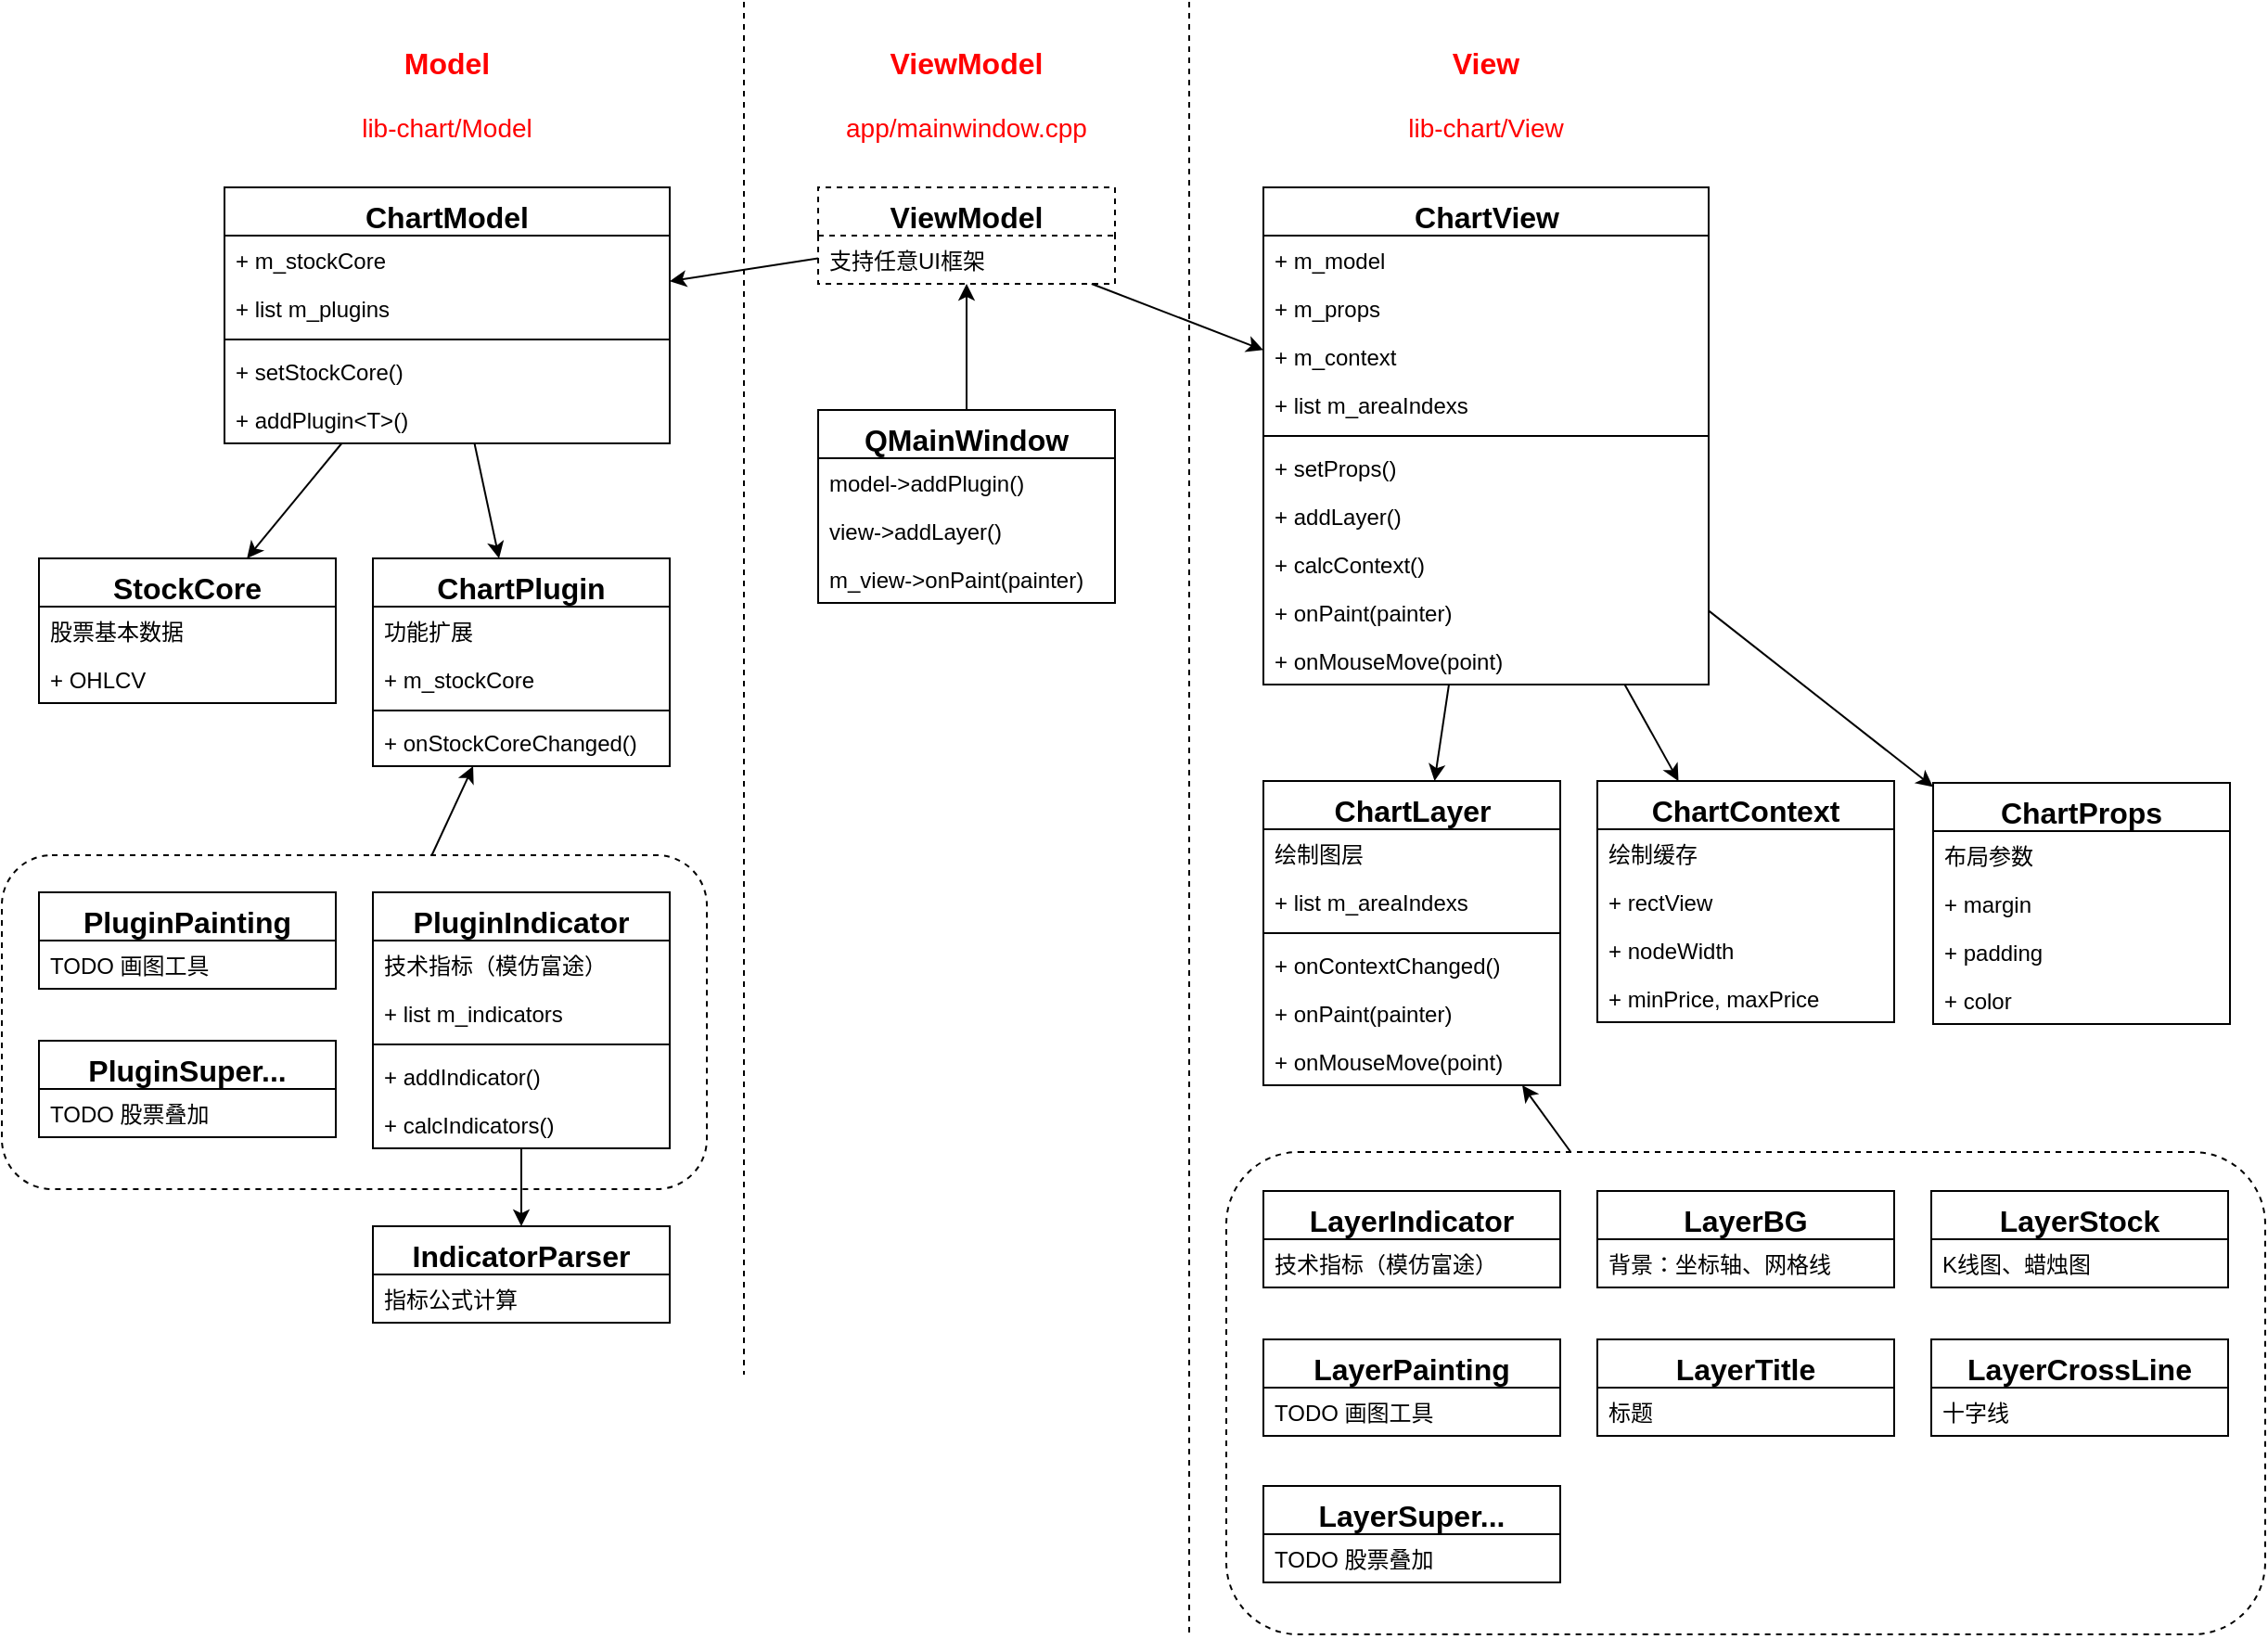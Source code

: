 <mxfile version="20.8.16" type="device"><diagram id="OxLUvv9R1Q_fNie7g9IL" name="第 1 页"><mxGraphModel dx="1098" dy="868" grid="1" gridSize="10" guides="1" tooltips="1" connect="1" arrows="1" fold="1" page="1" pageScale="1" pageWidth="827" pageHeight="1169" math="0" shadow="0"><root><mxCell id="0"/><mxCell id="1" parent="0"/><mxCell id="Jx--1LyCdlOMn9CfVuIm-126" style="edgeStyle=none;rounded=0;orthogonalLoop=1;jettySize=auto;html=1;fontColor=#000000;startArrow=none;startFill=0;" edge="1" parent="1" source="Jx--1LyCdlOMn9CfVuIm-120" target="Jx--1LyCdlOMn9CfVuIm-84"><mxGeometry relative="1" as="geometry"/></mxCell><mxCell id="Jx--1LyCdlOMn9CfVuIm-120" value="" style="rounded=1;whiteSpace=wrap;html=1;labelBackgroundColor=none;fillColor=none;dashed=1;" vertex="1" parent="1"><mxGeometry x="700" y="640" width="560" height="260" as="geometry"/></mxCell><mxCell id="Jx--1LyCdlOMn9CfVuIm-125" style="edgeStyle=none;rounded=0;orthogonalLoop=1;jettySize=auto;html=1;fontColor=#000000;startArrow=none;startFill=0;" edge="1" parent="1" source="Jx--1LyCdlOMn9CfVuIm-77" target="x92rDyIkl2Hdk8rhzTcv-103"><mxGeometry relative="1" as="geometry"/></mxCell><mxCell id="Jx--1LyCdlOMn9CfVuIm-77" value="" style="rounded=1;whiteSpace=wrap;html=1;labelBackgroundColor=none;fillColor=none;dashed=1;" vertex="1" parent="1"><mxGeometry x="40" y="480" width="380" height="180" as="geometry"/></mxCell><mxCell id="x92rDyIkl2Hdk8rhzTcv-131" style="edgeStyle=none;rounded=0;orthogonalLoop=1;jettySize=auto;html=1;endArrow=classic;endFill=1;fontSize=16;" parent="1" source="x92rDyIkl2Hdk8rhzTcv-42" target="x92rDyIkl2Hdk8rhzTcv-103" edge="1"><mxGeometry relative="1" as="geometry"/></mxCell><mxCell id="Jx--1LyCdlOMn9CfVuIm-39" style="edgeStyle=none;rounded=0;orthogonalLoop=1;jettySize=auto;html=1;startArrow=none;startFill=0;" edge="1" parent="1" source="x92rDyIkl2Hdk8rhzTcv-42" target="x92rDyIkl2Hdk8rhzTcv-112"><mxGeometry relative="1" as="geometry"/></mxCell><mxCell id="x92rDyIkl2Hdk8rhzTcv-42" value="ChartModel" style="swimlane;fontStyle=1;align=center;verticalAlign=top;childLayout=stackLayout;horizontal=1;startSize=26;horizontalStack=0;resizeParent=1;resizeParentMax=0;resizeLast=0;collapsible=1;marginBottom=0;fontSize=16;" parent="1" vertex="1"><mxGeometry x="160" y="120" width="240" height="138" as="geometry"/></mxCell><mxCell id="x92rDyIkl2Hdk8rhzTcv-43" value="+ m_stockCore" style="text;strokeColor=none;fillColor=none;align=left;verticalAlign=top;spacingLeft=4;spacingRight=4;overflow=hidden;rotatable=0;points=[[0,0.5],[1,0.5]];portConstraint=eastwest;" parent="x92rDyIkl2Hdk8rhzTcv-42" vertex="1"><mxGeometry y="26" width="240" height="26" as="geometry"/></mxCell><mxCell id="x92rDyIkl2Hdk8rhzTcv-47" value="+ list m_plugins" style="text;strokeColor=none;fillColor=none;align=left;verticalAlign=top;spacingLeft=4;spacingRight=4;overflow=hidden;rotatable=0;points=[[0,0.5],[1,0.5]];portConstraint=eastwest;" parent="x92rDyIkl2Hdk8rhzTcv-42" vertex="1"><mxGeometry y="52" width="240" height="26" as="geometry"/></mxCell><mxCell id="x92rDyIkl2Hdk8rhzTcv-44" value="" style="line;strokeWidth=1;fillColor=none;align=left;verticalAlign=middle;spacingTop=-1;spacingLeft=3;spacingRight=3;rotatable=0;labelPosition=right;points=[];portConstraint=eastwest;" parent="x92rDyIkl2Hdk8rhzTcv-42" vertex="1"><mxGeometry y="78" width="240" height="8" as="geometry"/></mxCell><mxCell id="Jx--1LyCdlOMn9CfVuIm-8" value="+ setStockCore()" style="text;strokeColor=none;fillColor=none;align=left;verticalAlign=top;spacingLeft=4;spacingRight=4;overflow=hidden;rotatable=0;points=[[0,0.5],[1,0.5]];portConstraint=eastwest;" vertex="1" parent="x92rDyIkl2Hdk8rhzTcv-42"><mxGeometry y="86" width="240" height="26" as="geometry"/></mxCell><mxCell id="Jx--1LyCdlOMn9CfVuIm-9" value="+ addPlugin&lt;T&gt;()" style="text;strokeColor=none;fillColor=none;align=left;verticalAlign=top;spacingLeft=4;spacingRight=4;overflow=hidden;rotatable=0;points=[[0,0.5],[1,0.5]];portConstraint=eastwest;" vertex="1" parent="x92rDyIkl2Hdk8rhzTcv-42"><mxGeometry y="112" width="240" height="26" as="geometry"/></mxCell><mxCell id="x92rDyIkl2Hdk8rhzTcv-52" value="ChartContext" style="swimlane;fontStyle=1;align=center;verticalAlign=top;childLayout=stackLayout;horizontal=1;startSize=26;horizontalStack=0;resizeParent=1;resizeParentMax=0;resizeLast=0;collapsible=1;marginBottom=0;fontSize=16;" parent="1" vertex="1"><mxGeometry x="900" y="440" width="160" height="130" as="geometry"/></mxCell><mxCell id="x92rDyIkl2Hdk8rhzTcv-53" value="绘制缓存" style="text;strokeColor=none;fillColor=none;align=left;verticalAlign=top;spacingLeft=4;spacingRight=4;overflow=hidden;rotatable=0;points=[[0,0.5],[1,0.5]];portConstraint=eastwest;" parent="x92rDyIkl2Hdk8rhzTcv-52" vertex="1"><mxGeometry y="26" width="160" height="26" as="geometry"/></mxCell><mxCell id="Jx--1LyCdlOMn9CfVuIm-75" value="+ rectView" style="text;strokeColor=none;fillColor=none;align=left;verticalAlign=top;spacingLeft=4;spacingRight=4;overflow=hidden;rotatable=0;points=[[0,0.5],[1,0.5]];portConstraint=eastwest;" vertex="1" parent="x92rDyIkl2Hdk8rhzTcv-52"><mxGeometry y="52" width="160" height="26" as="geometry"/></mxCell><mxCell id="Jx--1LyCdlOMn9CfVuIm-14" value="+ nodeWidth" style="text;strokeColor=none;fillColor=none;align=left;verticalAlign=top;spacingLeft=4;spacingRight=4;overflow=hidden;rotatable=0;points=[[0,0.5],[1,0.5]];portConstraint=eastwest;" vertex="1" parent="x92rDyIkl2Hdk8rhzTcv-52"><mxGeometry y="78" width="160" height="26" as="geometry"/></mxCell><mxCell id="Jx--1LyCdlOMn9CfVuIm-20" value="+ minPrice, maxPrice" style="text;strokeColor=none;fillColor=none;align=left;verticalAlign=top;spacingLeft=4;spacingRight=4;overflow=hidden;rotatable=0;points=[[0,0.5],[1,0.5]];portConstraint=eastwest;" vertex="1" parent="x92rDyIkl2Hdk8rhzTcv-52"><mxGeometry y="104" width="160" height="26" as="geometry"/></mxCell><mxCell id="x92rDyIkl2Hdk8rhzTcv-89" value="ChartProps" style="swimlane;fontStyle=1;align=center;verticalAlign=top;childLayout=stackLayout;horizontal=1;startSize=26;horizontalStack=0;resizeParent=1;resizeParentMax=0;resizeLast=0;collapsible=1;marginBottom=0;fontSize=16;" parent="1" vertex="1"><mxGeometry x="1081" y="441" width="160" height="130" as="geometry"/></mxCell><mxCell id="x92rDyIkl2Hdk8rhzTcv-91" value="布局参数" style="text;strokeColor=none;fillColor=none;align=left;verticalAlign=top;spacingLeft=4;spacingRight=4;overflow=hidden;rotatable=0;points=[[0,0.5],[1,0.5]];portConstraint=eastwest;" parent="x92rDyIkl2Hdk8rhzTcv-89" vertex="1"><mxGeometry y="26" width="160" height="26" as="geometry"/></mxCell><mxCell id="Jx--1LyCdlOMn9CfVuIm-74" value="+ margin" style="text;strokeColor=none;fillColor=none;align=left;verticalAlign=top;spacingLeft=4;spacingRight=4;overflow=hidden;rotatable=0;points=[[0,0.5],[1,0.5]];portConstraint=eastwest;" vertex="1" parent="x92rDyIkl2Hdk8rhzTcv-89"><mxGeometry y="52" width="160" height="26" as="geometry"/></mxCell><mxCell id="Jx--1LyCdlOMn9CfVuIm-18" value="+ padding" style="text;strokeColor=none;fillColor=none;align=left;verticalAlign=top;spacingLeft=4;spacingRight=4;overflow=hidden;rotatable=0;points=[[0,0.5],[1,0.5]];portConstraint=eastwest;" vertex="1" parent="x92rDyIkl2Hdk8rhzTcv-89"><mxGeometry y="78" width="160" height="26" as="geometry"/></mxCell><mxCell id="Jx--1LyCdlOMn9CfVuIm-19" value="+ color" style="text;strokeColor=none;fillColor=none;align=left;verticalAlign=top;spacingLeft=4;spacingRight=4;overflow=hidden;rotatable=0;points=[[0,0.5],[1,0.5]];portConstraint=eastwest;" vertex="1" parent="x92rDyIkl2Hdk8rhzTcv-89"><mxGeometry y="104" width="160" height="26" as="geometry"/></mxCell><mxCell id="x92rDyIkl2Hdk8rhzTcv-128" style="edgeStyle=none;rounded=0;orthogonalLoop=1;jettySize=auto;html=1;endArrow=classic;endFill=1;fontSize=16;" parent="1" source="x92rDyIkl2Hdk8rhzTcv-98" target="x92rDyIkl2Hdk8rhzTcv-42" edge="1"><mxGeometry relative="1" as="geometry"/></mxCell><mxCell id="x92rDyIkl2Hdk8rhzTcv-98" value="ViewModel" style="swimlane;fontStyle=1;align=center;verticalAlign=top;childLayout=stackLayout;horizontal=1;startSize=26;horizontalStack=0;resizeParent=1;resizeParentMax=0;resizeLast=0;collapsible=1;marginBottom=0;fontSize=16;dashed=1;" parent="1" vertex="1"><mxGeometry x="480" y="120" width="160" height="52" as="geometry"/></mxCell><mxCell id="x92rDyIkl2Hdk8rhzTcv-99" value="支持任意UI框架" style="text;strokeColor=none;fillColor=none;align=left;verticalAlign=top;spacingLeft=4;spacingRight=4;overflow=hidden;rotatable=0;points=[[0,0.5],[1,0.5]];portConstraint=eastwest;" parent="x92rDyIkl2Hdk8rhzTcv-98" vertex="1"><mxGeometry y="26" width="160" height="26" as="geometry"/></mxCell><mxCell id="x92rDyIkl2Hdk8rhzTcv-103" value="ChartPlugin" style="swimlane;fontStyle=1;align=center;verticalAlign=top;childLayout=stackLayout;horizontal=1;startSize=26;horizontalStack=0;resizeParent=1;resizeParentMax=0;resizeLast=0;collapsible=1;marginBottom=0;fontSize=16;" parent="1" vertex="1"><mxGeometry x="240" y="320" width="160" height="112" as="geometry"/></mxCell><mxCell id="x92rDyIkl2Hdk8rhzTcv-106" value="功能扩展" style="text;strokeColor=none;fillColor=none;align=left;verticalAlign=top;spacingLeft=4;spacingRight=4;overflow=hidden;rotatable=0;points=[[0,0.5],[1,0.5]];portConstraint=eastwest;" parent="x92rDyIkl2Hdk8rhzTcv-103" vertex="1"><mxGeometry y="26" width="160" height="26" as="geometry"/></mxCell><mxCell id="Jx--1LyCdlOMn9CfVuIm-72" value="+ m_stockCore" style="text;strokeColor=none;fillColor=none;align=left;verticalAlign=top;spacingLeft=4;spacingRight=4;overflow=hidden;rotatable=0;points=[[0,0.5],[1,0.5]];portConstraint=eastwest;" vertex="1" parent="x92rDyIkl2Hdk8rhzTcv-103"><mxGeometry y="52" width="160" height="26" as="geometry"/></mxCell><mxCell id="x92rDyIkl2Hdk8rhzTcv-107" value="" style="line;strokeWidth=1;fillColor=none;align=left;verticalAlign=middle;spacingTop=-1;spacingLeft=3;spacingRight=3;rotatable=0;labelPosition=right;points=[];portConstraint=eastwest;" parent="x92rDyIkl2Hdk8rhzTcv-103" vertex="1"><mxGeometry y="78" width="160" height="8" as="geometry"/></mxCell><mxCell id="x92rDyIkl2Hdk8rhzTcv-108" value="+ onStockCoreChanged()" style="text;strokeColor=none;fillColor=none;align=left;verticalAlign=top;spacingLeft=4;spacingRight=4;overflow=hidden;rotatable=0;points=[[0,0.5],[1,0.5]];portConstraint=eastwest;" parent="x92rDyIkl2Hdk8rhzTcv-103" vertex="1"><mxGeometry y="86" width="160" height="26" as="geometry"/></mxCell><mxCell id="x92rDyIkl2Hdk8rhzTcv-112" value="StockCore" style="swimlane;fontStyle=1;align=center;verticalAlign=top;childLayout=stackLayout;horizontal=1;startSize=26;horizontalStack=0;resizeParent=1;resizeParentMax=0;resizeLast=0;collapsible=1;marginBottom=0;fontSize=16;" parent="1" vertex="1"><mxGeometry x="60" y="320" width="160" height="78" as="geometry"/></mxCell><mxCell id="x92rDyIkl2Hdk8rhzTcv-113" value="股票基本数据" style="text;strokeColor=none;fillColor=none;align=left;verticalAlign=top;spacingLeft=4;spacingRight=4;overflow=hidden;rotatable=0;points=[[0,0.5],[1,0.5]];portConstraint=eastwest;" parent="x92rDyIkl2Hdk8rhzTcv-112" vertex="1"><mxGeometry y="26" width="160" height="26" as="geometry"/></mxCell><mxCell id="Jx--1LyCdlOMn9CfVuIm-73" value="+ OHLCV" style="text;strokeColor=none;fillColor=none;align=left;verticalAlign=top;spacingLeft=4;spacingRight=4;overflow=hidden;rotatable=0;points=[[0,0.5],[1,0.5]];portConstraint=eastwest;" vertex="1" parent="x92rDyIkl2Hdk8rhzTcv-112"><mxGeometry y="52" width="160" height="26" as="geometry"/></mxCell><mxCell id="Jx--1LyCdlOMn9CfVuIm-15" style="edgeStyle=none;rounded=0;orthogonalLoop=1;jettySize=auto;html=1;startArrow=none;startFill=0;" edge="1" parent="1" source="x92rDyIkl2Hdk8rhzTcv-139" target="x92rDyIkl2Hdk8rhzTcv-52"><mxGeometry relative="1" as="geometry"/></mxCell><mxCell id="Jx--1LyCdlOMn9CfVuIm-21" style="edgeStyle=none;rounded=0;orthogonalLoop=1;jettySize=auto;html=1;startArrow=none;startFill=0;" edge="1" parent="1" source="x92rDyIkl2Hdk8rhzTcv-139" target="x92rDyIkl2Hdk8rhzTcv-89"><mxGeometry relative="1" as="geometry"/></mxCell><mxCell id="Jx--1LyCdlOMn9CfVuIm-27" style="edgeStyle=none;rounded=0;orthogonalLoop=1;jettySize=auto;html=1;startArrow=none;startFill=0;" edge="1" parent="1" source="x92rDyIkl2Hdk8rhzTcv-139" target="Jx--1LyCdlOMn9CfVuIm-84"><mxGeometry relative="1" as="geometry"><mxPoint x="1080" y="302.75" as="targetPoint"/></mxGeometry></mxCell><mxCell id="x92rDyIkl2Hdk8rhzTcv-139" value="ChartView" style="swimlane;fontStyle=1;align=center;verticalAlign=top;childLayout=stackLayout;horizontal=1;startSize=26;horizontalStack=0;resizeParent=1;resizeParentMax=0;resizeLast=0;collapsible=1;marginBottom=0;fontSize=16;html=1;" parent="1" vertex="1"><mxGeometry x="720" y="120" width="240" height="268" as="geometry"/></mxCell><mxCell id="x92rDyIkl2Hdk8rhzTcv-140" value="+ m_model" style="text;strokeColor=none;fillColor=none;align=left;verticalAlign=top;spacingLeft=4;spacingRight=4;overflow=hidden;rotatable=0;points=[[0,0.5],[1,0.5]];portConstraint=eastwest;" parent="x92rDyIkl2Hdk8rhzTcv-139" vertex="1"><mxGeometry y="26" width="240" height="26" as="geometry"/></mxCell><mxCell id="Jx--1LyCdlOMn9CfVuIm-16" value="+ m_props" style="text;strokeColor=none;fillColor=none;align=left;verticalAlign=top;spacingLeft=4;spacingRight=4;overflow=hidden;rotatable=0;points=[[0,0.5],[1,0.5]];portConstraint=eastwest;" vertex="1" parent="x92rDyIkl2Hdk8rhzTcv-139"><mxGeometry y="52" width="240" height="26" as="geometry"/></mxCell><mxCell id="Jx--1LyCdlOMn9CfVuIm-17" value="+ m_context" style="text;strokeColor=none;fillColor=none;align=left;verticalAlign=top;spacingLeft=4;spacingRight=4;overflow=hidden;rotatable=0;points=[[0,0.5],[1,0.5]];portConstraint=eastwest;" vertex="1" parent="x92rDyIkl2Hdk8rhzTcv-139"><mxGeometry y="78" width="240" height="26" as="geometry"/></mxCell><mxCell id="Jx--1LyCdlOMn9CfVuIm-22" value="+ list m_areaIndexs" style="text;strokeColor=none;fillColor=none;align=left;verticalAlign=top;spacingLeft=4;spacingRight=4;overflow=hidden;rotatable=0;points=[[0,0.5],[1,0.5]];portConstraint=eastwest;" vertex="1" parent="x92rDyIkl2Hdk8rhzTcv-139"><mxGeometry y="104" width="240" height="26" as="geometry"/></mxCell><mxCell id="x92rDyIkl2Hdk8rhzTcv-141" value="" style="line;strokeWidth=1;fillColor=none;align=left;verticalAlign=middle;spacingTop=-1;spacingLeft=3;spacingRight=3;rotatable=0;labelPosition=right;points=[];portConstraint=eastwest;" parent="x92rDyIkl2Hdk8rhzTcv-139" vertex="1"><mxGeometry y="130" width="240" height="8" as="geometry"/></mxCell><mxCell id="x92rDyIkl2Hdk8rhzTcv-143" value="+ setProps()" style="text;strokeColor=none;fillColor=none;align=left;verticalAlign=top;spacingLeft=4;spacingRight=4;overflow=hidden;rotatable=0;points=[[0,0.5],[1,0.5]];portConstraint=eastwest;" parent="x92rDyIkl2Hdk8rhzTcv-139" vertex="1"><mxGeometry y="138" width="240" height="26" as="geometry"/></mxCell><mxCell id="Jx--1LyCdlOMn9CfVuIm-35" value="+ addLayer()" style="text;strokeColor=none;fillColor=none;align=left;verticalAlign=top;spacingLeft=4;spacingRight=4;overflow=hidden;rotatable=0;points=[[0,0.5],[1,0.5]];portConstraint=eastwest;" vertex="1" parent="x92rDyIkl2Hdk8rhzTcv-139"><mxGeometry y="164" width="240" height="26" as="geometry"/></mxCell><mxCell id="Jx--1LyCdlOMn9CfVuIm-36" value="+ calcContext()" style="text;strokeColor=none;fillColor=none;align=left;verticalAlign=top;spacingLeft=4;spacingRight=4;overflow=hidden;rotatable=0;points=[[0,0.5],[1,0.5]];portConstraint=eastwest;" vertex="1" parent="x92rDyIkl2Hdk8rhzTcv-139"><mxGeometry y="190" width="240" height="26" as="geometry"/></mxCell><mxCell id="Jx--1LyCdlOMn9CfVuIm-37" value="+ onPaint(painter)" style="text;strokeColor=none;fillColor=none;align=left;verticalAlign=top;spacingLeft=4;spacingRight=4;overflow=hidden;rotatable=0;points=[[0,0.5],[1,0.5]];portConstraint=eastwest;" vertex="1" parent="x92rDyIkl2Hdk8rhzTcv-139"><mxGeometry y="216" width="240" height="26" as="geometry"/></mxCell><mxCell id="Jx--1LyCdlOMn9CfVuIm-38" value="+ onMouseMove(point)" style="text;strokeColor=none;fillColor=none;align=left;verticalAlign=top;spacingLeft=4;spacingRight=4;overflow=hidden;rotatable=0;points=[[0,0.5],[1,0.5]];portConstraint=eastwest;" vertex="1" parent="x92rDyIkl2Hdk8rhzTcv-139"><mxGeometry y="242" width="240" height="26" as="geometry"/></mxCell><mxCell id="Jx--1LyCdlOMn9CfVuIm-6" style="edgeStyle=none;rounded=0;orthogonalLoop=1;jettySize=auto;html=1;" edge="1" parent="1" source="x92rDyIkl2Hdk8rhzTcv-98" target="x92rDyIkl2Hdk8rhzTcv-139"><mxGeometry relative="1" as="geometry"/></mxCell><mxCell id="Jx--1LyCdlOMn9CfVuIm-81" style="edgeStyle=none;rounded=0;orthogonalLoop=1;jettySize=auto;html=1;fontColor=#000000;startArrow=none;startFill=0;" edge="1" parent="1" source="Jx--1LyCdlOMn9CfVuIm-57" target="Jx--1LyCdlOMn9CfVuIm-79"><mxGeometry relative="1" as="geometry"/></mxCell><mxCell id="Jx--1LyCdlOMn9CfVuIm-57" value="PluginIndicator" style="swimlane;fontStyle=1;align=center;verticalAlign=top;childLayout=stackLayout;horizontal=1;startSize=26;horizontalStack=0;resizeParent=1;resizeParentMax=0;resizeLast=0;collapsible=1;marginBottom=0;fontSize=16;" vertex="1" parent="1"><mxGeometry x="240" y="500" width="160" height="138" as="geometry"/></mxCell><mxCell id="Jx--1LyCdlOMn9CfVuIm-58" value="技术指标（模仿富途）" style="text;strokeColor=none;fillColor=none;align=left;verticalAlign=top;spacingLeft=4;spacingRight=4;overflow=hidden;rotatable=0;points=[[0,0.5],[1,0.5]];portConstraint=eastwest;" vertex="1" parent="Jx--1LyCdlOMn9CfVuIm-57"><mxGeometry y="26" width="160" height="26" as="geometry"/></mxCell><mxCell id="Jx--1LyCdlOMn9CfVuIm-71" value="+ list m_indicators" style="text;strokeColor=none;fillColor=none;align=left;verticalAlign=top;spacingLeft=4;spacingRight=4;overflow=hidden;rotatable=0;points=[[0,0.5],[1,0.5]];portConstraint=eastwest;" vertex="1" parent="Jx--1LyCdlOMn9CfVuIm-57"><mxGeometry y="52" width="160" height="26" as="geometry"/></mxCell><mxCell id="Jx--1LyCdlOMn9CfVuIm-59" value="" style="line;strokeWidth=1;fillColor=none;align=left;verticalAlign=middle;spacingTop=-1;spacingLeft=3;spacingRight=3;rotatable=0;labelPosition=right;points=[];portConstraint=eastwest;" vertex="1" parent="Jx--1LyCdlOMn9CfVuIm-57"><mxGeometry y="78" width="160" height="8" as="geometry"/></mxCell><mxCell id="Jx--1LyCdlOMn9CfVuIm-60" value="+ addIndicator()" style="text;strokeColor=none;fillColor=none;align=left;verticalAlign=top;spacingLeft=4;spacingRight=4;overflow=hidden;rotatable=0;points=[[0,0.5],[1,0.5]];portConstraint=eastwest;" vertex="1" parent="Jx--1LyCdlOMn9CfVuIm-57"><mxGeometry y="86" width="160" height="26" as="geometry"/></mxCell><mxCell id="Jx--1LyCdlOMn9CfVuIm-62" value="+ calcIndicators()" style="text;strokeColor=none;fillColor=none;align=left;verticalAlign=top;spacingLeft=4;spacingRight=4;overflow=hidden;rotatable=0;points=[[0,0.5],[1,0.5]];portConstraint=eastwest;" vertex="1" parent="Jx--1LyCdlOMn9CfVuIm-57"><mxGeometry y="112" width="160" height="26" as="geometry"/></mxCell><mxCell id="Jx--1LyCdlOMn9CfVuIm-63" value="PluginPainting" style="swimlane;fontStyle=1;align=center;verticalAlign=top;childLayout=stackLayout;horizontal=1;startSize=26;horizontalStack=0;resizeParent=1;resizeParentMax=0;resizeLast=0;collapsible=1;marginBottom=0;fontSize=16;" vertex="1" parent="1"><mxGeometry x="60" y="500" width="160" height="52" as="geometry"/></mxCell><mxCell id="Jx--1LyCdlOMn9CfVuIm-64" value="TODO 画图工具" style="text;strokeColor=none;fillColor=none;align=left;verticalAlign=top;spacingLeft=4;spacingRight=4;overflow=hidden;rotatable=0;points=[[0,0.5],[1,0.5]];portConstraint=eastwest;" vertex="1" parent="Jx--1LyCdlOMn9CfVuIm-63"><mxGeometry y="26" width="160" height="26" as="geometry"/></mxCell><mxCell id="Jx--1LyCdlOMn9CfVuIm-66" value="PluginSuper..." style="swimlane;fontStyle=1;align=center;verticalAlign=top;childLayout=stackLayout;horizontal=1;startSize=26;horizontalStack=0;resizeParent=1;resizeParentMax=0;resizeLast=0;collapsible=1;marginBottom=0;fontSize=16;" vertex="1" parent="1"><mxGeometry x="60" y="580" width="160" height="52" as="geometry"/></mxCell><mxCell id="Jx--1LyCdlOMn9CfVuIm-67" value="TODO 股票叠加" style="text;strokeColor=none;fillColor=none;align=left;verticalAlign=top;spacingLeft=4;spacingRight=4;overflow=hidden;rotatable=0;points=[[0,0.5],[1,0.5]];portConstraint=eastwest;" vertex="1" parent="Jx--1LyCdlOMn9CfVuIm-66"><mxGeometry y="26" width="160" height="26" as="geometry"/></mxCell><mxCell id="Jx--1LyCdlOMn9CfVuIm-69" value="" style="endArrow=none;dashed=1;html=1;rounded=0;fontColor=#000000;" edge="1" parent="1"><mxGeometry width="50" height="50" relative="1" as="geometry"><mxPoint x="440" y="20" as="sourcePoint"/><mxPoint x="440" y="760" as="targetPoint"/></mxGeometry></mxCell><mxCell id="Jx--1LyCdlOMn9CfVuIm-70" value="" style="endArrow=none;dashed=1;html=1;rounded=0;fontColor=#000000;" edge="1" parent="1"><mxGeometry width="50" height="50" relative="1" as="geometry"><mxPoint x="680" y="20" as="sourcePoint"/><mxPoint x="680" y="900" as="targetPoint"/></mxGeometry></mxCell><mxCell id="Jx--1LyCdlOMn9CfVuIm-79" value="IndicatorParser" style="swimlane;fontStyle=1;align=center;verticalAlign=top;childLayout=stackLayout;horizontal=1;startSize=26;horizontalStack=0;resizeParent=1;resizeParentMax=0;resizeLast=0;collapsible=1;marginBottom=0;fontSize=16;" vertex="1" parent="1"><mxGeometry x="240" y="680" width="160" height="52" as="geometry"/></mxCell><mxCell id="Jx--1LyCdlOMn9CfVuIm-80" value="指标公式计算" style="text;strokeColor=none;fillColor=none;align=left;verticalAlign=top;spacingLeft=4;spacingRight=4;overflow=hidden;rotatable=0;points=[[0,0.5],[1,0.5]];portConstraint=eastwest;" vertex="1" parent="Jx--1LyCdlOMn9CfVuIm-79"><mxGeometry y="26" width="160" height="26" as="geometry"/></mxCell><mxCell id="Jx--1LyCdlOMn9CfVuIm-84" value="ChartLayer" style="swimlane;fontStyle=1;align=center;verticalAlign=top;childLayout=stackLayout;horizontal=1;startSize=26;horizontalStack=0;resizeParent=1;resizeParentMax=0;resizeLast=0;collapsible=1;marginBottom=0;fontSize=16;html=1;" vertex="1" parent="1"><mxGeometry x="720" y="440" width="160" height="164" as="geometry"/></mxCell><mxCell id="Jx--1LyCdlOMn9CfVuIm-85" value="绘制图层" style="text;strokeColor=none;fillColor=none;align=left;verticalAlign=top;spacingLeft=4;spacingRight=4;overflow=hidden;rotatable=0;points=[[0,0.5],[1,0.5]];portConstraint=eastwest;" vertex="1" parent="Jx--1LyCdlOMn9CfVuIm-84"><mxGeometry y="26" width="160" height="26" as="geometry"/></mxCell><mxCell id="Jx--1LyCdlOMn9CfVuIm-86" value="+ list m_areaIndexs" style="text;strokeColor=none;fillColor=none;align=left;verticalAlign=top;spacingLeft=4;spacingRight=4;overflow=hidden;rotatable=0;points=[[0,0.5],[1,0.5]];portConstraint=eastwest;" vertex="1" parent="Jx--1LyCdlOMn9CfVuIm-84"><mxGeometry y="52" width="160" height="26" as="geometry"/></mxCell><mxCell id="Jx--1LyCdlOMn9CfVuIm-89" value="" style="line;strokeWidth=1;fillColor=none;align=left;verticalAlign=middle;spacingTop=-1;spacingLeft=3;spacingRight=3;rotatable=0;labelPosition=right;points=[];portConstraint=eastwest;" vertex="1" parent="Jx--1LyCdlOMn9CfVuIm-84"><mxGeometry y="78" width="160" height="8" as="geometry"/></mxCell><mxCell id="Jx--1LyCdlOMn9CfVuIm-92" value="+ onContextChanged()" style="text;strokeColor=none;fillColor=none;align=left;verticalAlign=top;spacingLeft=4;spacingRight=4;overflow=hidden;rotatable=0;points=[[0,0.5],[1,0.5]];portConstraint=eastwest;" vertex="1" parent="Jx--1LyCdlOMn9CfVuIm-84"><mxGeometry y="86" width="160" height="26" as="geometry"/></mxCell><mxCell id="Jx--1LyCdlOMn9CfVuIm-93" value="+ onPaint(painter)" style="text;strokeColor=none;fillColor=none;align=left;verticalAlign=top;spacingLeft=4;spacingRight=4;overflow=hidden;rotatable=0;points=[[0,0.5],[1,0.5]];portConstraint=eastwest;" vertex="1" parent="Jx--1LyCdlOMn9CfVuIm-84"><mxGeometry y="112" width="160" height="26" as="geometry"/></mxCell><mxCell id="Jx--1LyCdlOMn9CfVuIm-94" value="+ onMouseMove(point)" style="text;strokeColor=none;fillColor=none;align=left;verticalAlign=top;spacingLeft=4;spacingRight=4;overflow=hidden;rotatable=0;points=[[0,0.5],[1,0.5]];portConstraint=eastwest;" vertex="1" parent="Jx--1LyCdlOMn9CfVuIm-84"><mxGeometry y="138" width="160" height="26" as="geometry"/></mxCell><mxCell id="Jx--1LyCdlOMn9CfVuIm-98" value="LayerBG" style="swimlane;fontStyle=1;align=center;verticalAlign=top;childLayout=stackLayout;horizontal=1;startSize=26;horizontalStack=0;resizeParent=1;resizeParentMax=0;resizeLast=0;collapsible=1;marginBottom=0;fontSize=16;" vertex="1" parent="1"><mxGeometry x="900" y="661" width="160" height="52" as="geometry"/></mxCell><mxCell id="Jx--1LyCdlOMn9CfVuIm-99" value="背景：坐标轴、网格线" style="text;strokeColor=none;fillColor=none;align=left;verticalAlign=top;spacingLeft=4;spacingRight=4;overflow=hidden;rotatable=0;points=[[0,0.5],[1,0.5]];portConstraint=eastwest;" vertex="1" parent="Jx--1LyCdlOMn9CfVuIm-98"><mxGeometry y="26" width="160" height="26" as="geometry"/></mxCell><mxCell id="Jx--1LyCdlOMn9CfVuIm-100" value="LayerStock" style="swimlane;fontStyle=1;align=center;verticalAlign=top;childLayout=stackLayout;horizontal=1;startSize=26;horizontalStack=0;resizeParent=1;resizeParentMax=0;resizeLast=0;collapsible=1;marginBottom=0;fontSize=16;" vertex="1" parent="1"><mxGeometry x="1080" y="661" width="160" height="52" as="geometry"/></mxCell><mxCell id="Jx--1LyCdlOMn9CfVuIm-101" value="K线图、蜡烛图" style="text;strokeColor=none;fillColor=none;align=left;verticalAlign=top;spacingLeft=4;spacingRight=4;overflow=hidden;rotatable=0;points=[[0,0.5],[1,0.5]];portConstraint=eastwest;" vertex="1" parent="Jx--1LyCdlOMn9CfVuIm-100"><mxGeometry y="26" width="160" height="26" as="geometry"/></mxCell><mxCell id="Jx--1LyCdlOMn9CfVuIm-102" value="LayerSuper..." style="swimlane;fontStyle=1;align=center;verticalAlign=top;childLayout=stackLayout;horizontal=1;startSize=26;horizontalStack=0;resizeParent=1;resizeParentMax=0;resizeLast=0;collapsible=1;marginBottom=0;fontSize=16;" vertex="1" parent="1"><mxGeometry x="720" y="820" width="160" height="52" as="geometry"/></mxCell><mxCell id="Jx--1LyCdlOMn9CfVuIm-103" value="TODO 股票叠加" style="text;strokeColor=none;fillColor=none;align=left;verticalAlign=top;spacingLeft=4;spacingRight=4;overflow=hidden;rotatable=0;points=[[0,0.5],[1,0.5]];portConstraint=eastwest;" vertex="1" parent="Jx--1LyCdlOMn9CfVuIm-102"><mxGeometry y="26" width="160" height="26" as="geometry"/></mxCell><mxCell id="Jx--1LyCdlOMn9CfVuIm-106" value="LayerCrossLine" style="swimlane;fontStyle=1;align=center;verticalAlign=top;childLayout=stackLayout;horizontal=1;startSize=26;horizontalStack=0;resizeParent=1;resizeParentMax=0;resizeLast=0;collapsible=1;marginBottom=0;fontSize=16;" vertex="1" parent="1"><mxGeometry x="1080" y="741" width="160" height="52" as="geometry"/></mxCell><mxCell id="Jx--1LyCdlOMn9CfVuIm-107" value="十字线" style="text;strokeColor=none;fillColor=none;align=left;verticalAlign=top;spacingLeft=4;spacingRight=4;overflow=hidden;rotatable=0;points=[[0,0.5],[1,0.5]];portConstraint=eastwest;" vertex="1" parent="Jx--1LyCdlOMn9CfVuIm-106"><mxGeometry y="26" width="160" height="26" as="geometry"/></mxCell><mxCell id="Jx--1LyCdlOMn9CfVuIm-108" value="LayerPainting" style="swimlane;fontStyle=1;align=center;verticalAlign=top;childLayout=stackLayout;horizontal=1;startSize=26;horizontalStack=0;resizeParent=1;resizeParentMax=0;resizeLast=0;collapsible=1;marginBottom=0;fontSize=16;" vertex="1" parent="1"><mxGeometry x="720" y="741" width="160" height="52" as="geometry"/></mxCell><mxCell id="Jx--1LyCdlOMn9CfVuIm-109" value="TODO 画图工具" style="text;strokeColor=none;fillColor=none;align=left;verticalAlign=top;spacingLeft=4;spacingRight=4;overflow=hidden;rotatable=0;points=[[0,0.5],[1,0.5]];portConstraint=eastwest;" vertex="1" parent="Jx--1LyCdlOMn9CfVuIm-108"><mxGeometry y="26" width="160" height="26" as="geometry"/></mxCell><mxCell id="Jx--1LyCdlOMn9CfVuIm-110" value="LayerIndicator" style="swimlane;fontStyle=1;align=center;verticalAlign=top;childLayout=stackLayout;horizontal=1;startSize=26;horizontalStack=0;resizeParent=1;resizeParentMax=0;resizeLast=0;collapsible=1;marginBottom=0;fontSize=16;" vertex="1" parent="1"><mxGeometry x="720" y="661" width="160" height="52" as="geometry"/></mxCell><mxCell id="Jx--1LyCdlOMn9CfVuIm-111" value="技术指标（模仿富途）" style="text;strokeColor=none;fillColor=none;align=left;verticalAlign=top;spacingLeft=4;spacingRight=4;overflow=hidden;rotatable=0;points=[[0,0.5],[1,0.5]];portConstraint=eastwest;" vertex="1" parent="Jx--1LyCdlOMn9CfVuIm-110"><mxGeometry y="26" width="160" height="26" as="geometry"/></mxCell><mxCell id="Jx--1LyCdlOMn9CfVuIm-118" value="LayerTitle" style="swimlane;fontStyle=1;align=center;verticalAlign=top;childLayout=stackLayout;horizontal=1;startSize=26;horizontalStack=0;resizeParent=1;resizeParentMax=0;resizeLast=0;collapsible=1;marginBottom=0;fontSize=16;" vertex="1" parent="1"><mxGeometry x="900" y="741" width="160" height="52" as="geometry"/></mxCell><mxCell id="Jx--1LyCdlOMn9CfVuIm-119" value="标题" style="text;strokeColor=none;fillColor=none;align=left;verticalAlign=top;spacingLeft=4;spacingRight=4;overflow=hidden;rotatable=0;points=[[0,0.5],[1,0.5]];portConstraint=eastwest;" vertex="1" parent="Jx--1LyCdlOMn9CfVuIm-118"><mxGeometry y="26" width="160" height="26" as="geometry"/></mxCell><mxCell id="Jx--1LyCdlOMn9CfVuIm-131" value="&lt;font style=&quot;font-size: 16px;&quot;&gt;Model&lt;/font&gt;&lt;br&gt;&lt;br&gt;&lt;span style=&quot;font-weight: normal;&quot;&gt;lib-chart/Model&lt;/span&gt;" style="text;html=1;strokeColor=none;fillColor=none;align=center;verticalAlign=middle;whiteSpace=wrap;rounded=0;fontColor=#FF0000;fontSize=14;fontStyle=1" vertex="1" parent="1"><mxGeometry x="200" y="40" width="160" height="60" as="geometry"/></mxCell><mxCell id="Jx--1LyCdlOMn9CfVuIm-132" value="&lt;font style=&quot;font-size: 16px;&quot;&gt;View&lt;/font&gt;&lt;br&gt;&lt;br&gt;&lt;span style=&quot;font-weight: normal;&quot;&gt;lib-chart/View&lt;/span&gt;" style="text;html=1;strokeColor=none;fillColor=none;align=center;verticalAlign=middle;whiteSpace=wrap;rounded=0;fontColor=#FF0000;fontSize=14;fontStyle=1" vertex="1" parent="1"><mxGeometry x="760" y="40" width="160" height="60" as="geometry"/></mxCell><mxCell id="Jx--1LyCdlOMn9CfVuIm-133" value="&lt;font style=&quot;font-size: 16px;&quot;&gt;ViewModel&lt;/font&gt;&lt;br&gt;&lt;br&gt;&lt;span style=&quot;font-weight: normal;&quot;&gt;app/mainwindow.cpp&lt;/span&gt;" style="text;html=1;strokeColor=none;fillColor=none;align=center;verticalAlign=middle;whiteSpace=wrap;rounded=0;fontColor=#FF0000;fontSize=14;fontStyle=1" vertex="1" parent="1"><mxGeometry x="480" y="40" width="160" height="60" as="geometry"/></mxCell><mxCell id="Jx--1LyCdlOMn9CfVuIm-140" style="edgeStyle=none;rounded=0;orthogonalLoop=1;jettySize=auto;html=1;fontSize=14;fontColor=#FF0000;startArrow=none;startFill=0;" edge="1" parent="1" source="Jx--1LyCdlOMn9CfVuIm-134" target="x92rDyIkl2Hdk8rhzTcv-98"><mxGeometry relative="1" as="geometry"/></mxCell><mxCell id="Jx--1LyCdlOMn9CfVuIm-134" value="QMainWindow" style="swimlane;fontStyle=1;align=center;verticalAlign=top;childLayout=stackLayout;horizontal=1;startSize=26;horizontalStack=0;resizeParent=1;resizeParentMax=0;resizeLast=0;collapsible=1;marginBottom=0;fontSize=16;" vertex="1" parent="1"><mxGeometry x="480" y="240" width="160" height="104" as="geometry"/></mxCell><mxCell id="Jx--1LyCdlOMn9CfVuIm-135" value="model-&gt;addPlugin()" style="text;strokeColor=none;fillColor=none;align=left;verticalAlign=top;spacingLeft=4;spacingRight=4;overflow=hidden;rotatable=0;points=[[0,0.5],[1,0.5]];portConstraint=eastwest;" vertex="1" parent="Jx--1LyCdlOMn9CfVuIm-134"><mxGeometry y="26" width="160" height="26" as="geometry"/></mxCell><mxCell id="Jx--1LyCdlOMn9CfVuIm-136" value="view-&gt;addLayer()" style="text;strokeColor=none;fillColor=none;align=left;verticalAlign=top;spacingLeft=4;spacingRight=4;overflow=hidden;rotatable=0;points=[[0,0.5],[1,0.5]];portConstraint=eastwest;" vertex="1" parent="Jx--1LyCdlOMn9CfVuIm-134"><mxGeometry y="52" width="160" height="26" as="geometry"/></mxCell><mxCell id="Jx--1LyCdlOMn9CfVuIm-141" value="m_view-&gt;onPaint(painter)" style="text;strokeColor=none;fillColor=none;align=left;verticalAlign=top;spacingLeft=4;spacingRight=4;overflow=hidden;rotatable=0;points=[[0,0.5],[1,0.5]];portConstraint=eastwest;" vertex="1" parent="Jx--1LyCdlOMn9CfVuIm-134"><mxGeometry y="78" width="160" height="26" as="geometry"/></mxCell></root></mxGraphModel></diagram></mxfile>